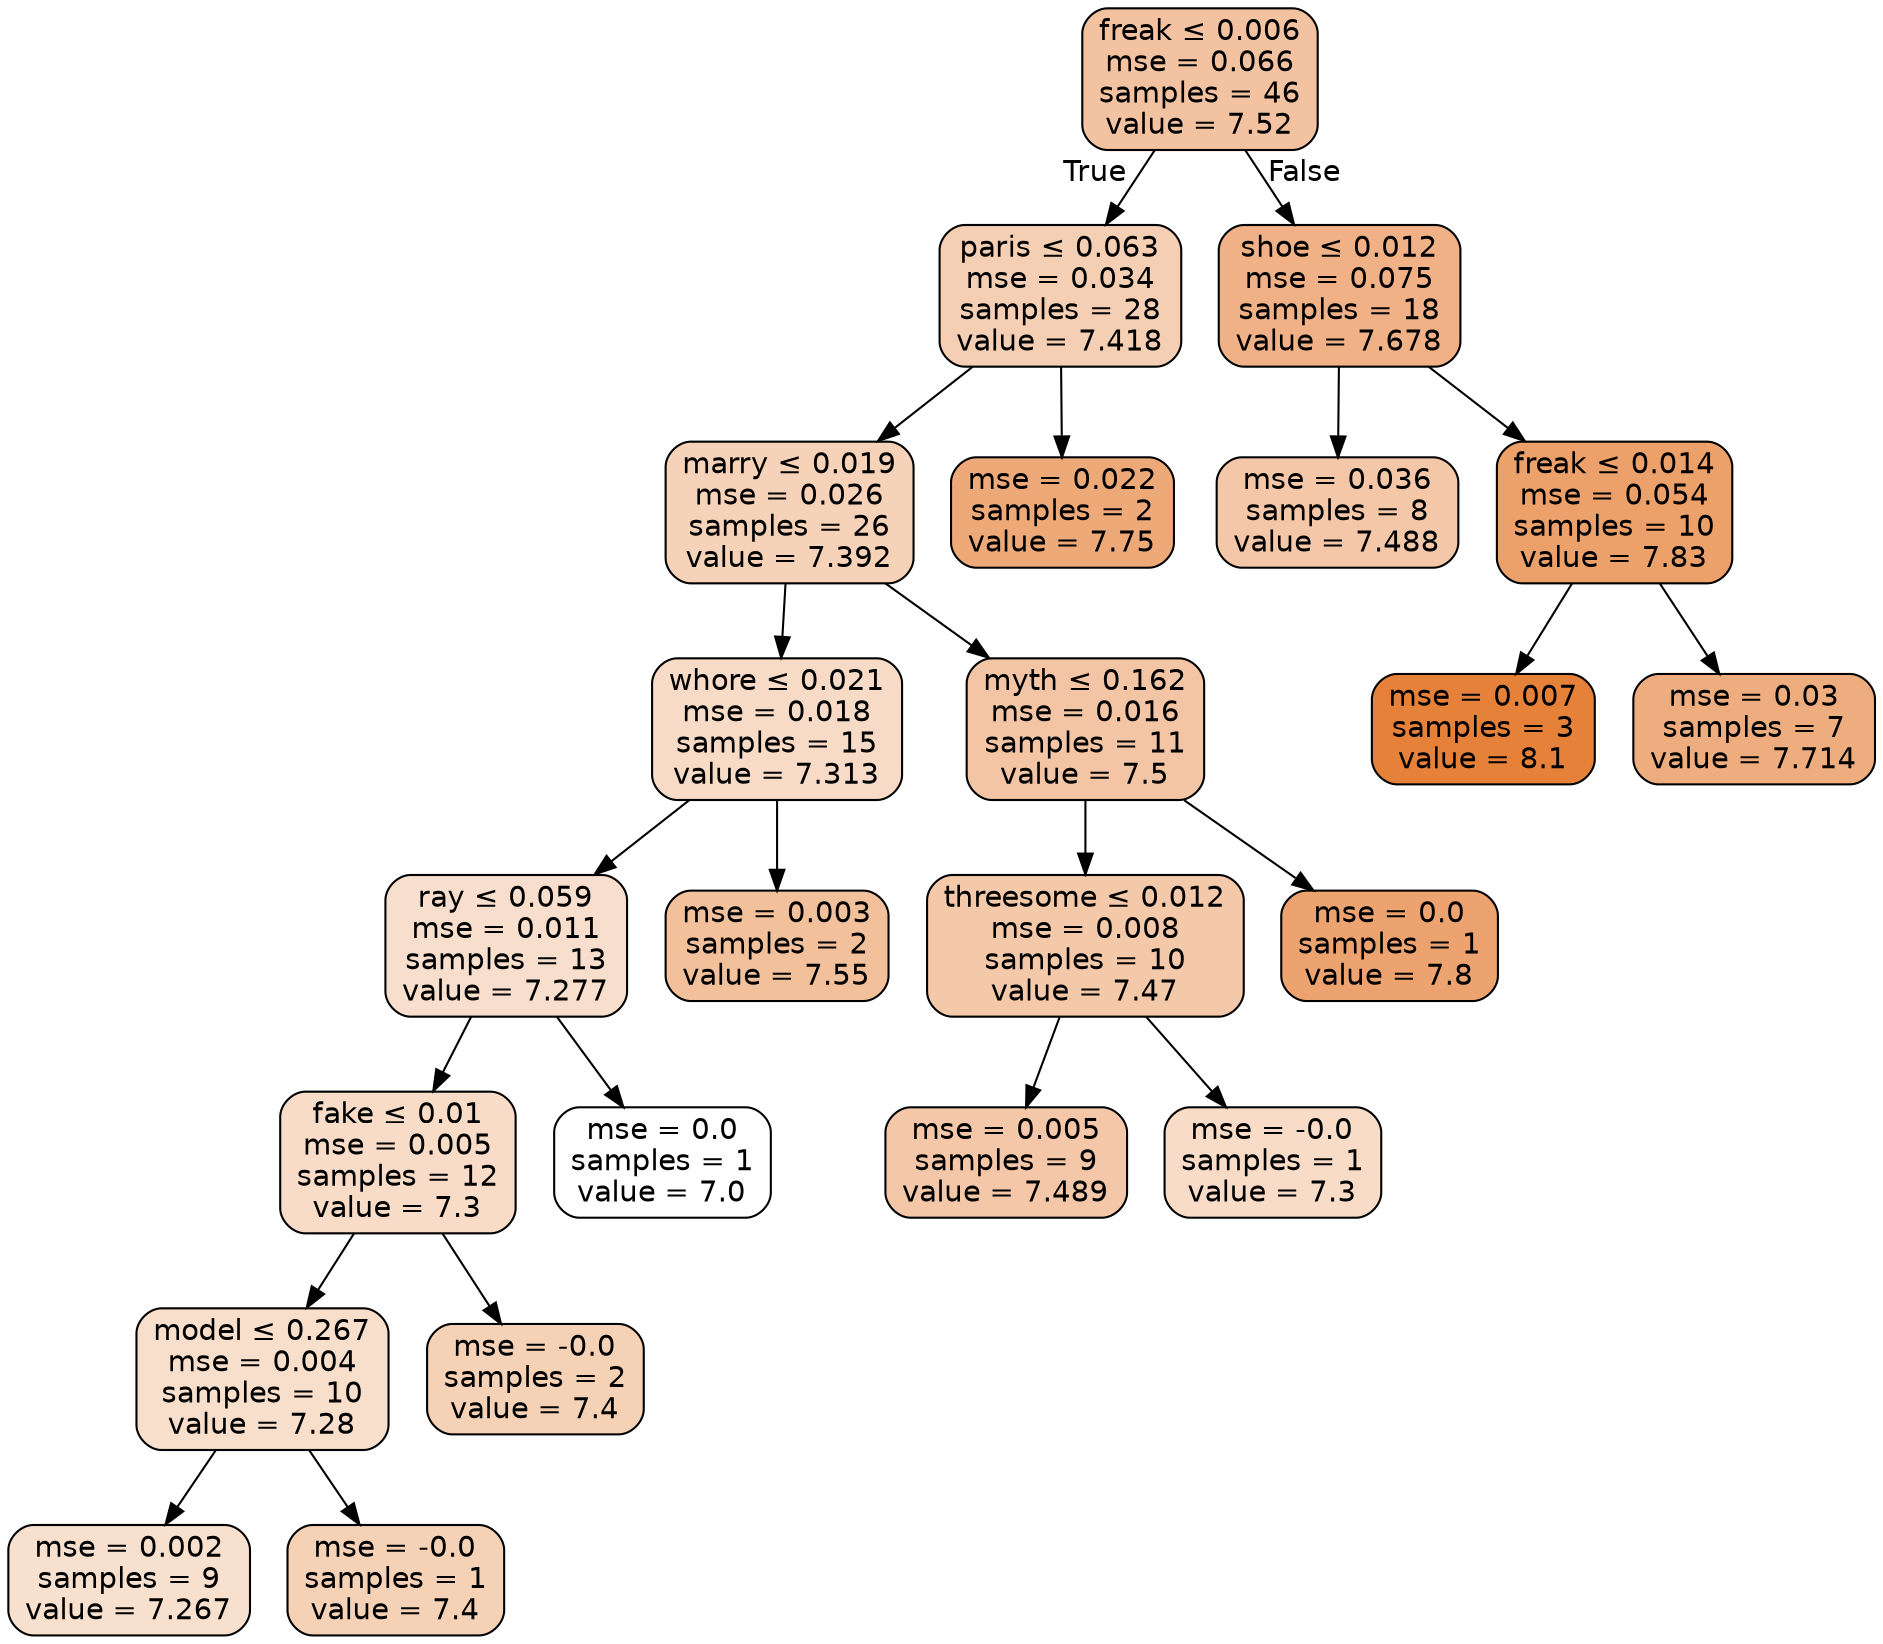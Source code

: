 digraph Tree {
node [shape=box, style="filled, rounded", color="black", fontname=helvetica] ;
edge [fontname=helvetica] ;
0 [label=<freak &le; 0.006<br/>mse = 0.066<br/>samples = 46<br/>value = 7.52>, fillcolor="#e5813978"] ;
1 [label=<paris &le; 0.063<br/>mse = 0.034<br/>samples = 28<br/>value = 7.418>, fillcolor="#e5813961"] ;
0 -> 1 [labeldistance=2.5, labelangle=45, headlabel="True"] ;
2 [label=<marry &le; 0.019<br/>mse = 0.026<br/>samples = 26<br/>value = 7.392>, fillcolor="#e581395b"] ;
1 -> 2 ;
3 [label=<whore &le; 0.021<br/>mse = 0.018<br/>samples = 15<br/>value = 7.313>, fillcolor="#e5813949"] ;
2 -> 3 ;
4 [label=<ray &le; 0.059<br/>mse = 0.011<br/>samples = 13<br/>value = 7.277>, fillcolor="#e5813940"] ;
3 -> 4 ;
5 [label=<fake &le; 0.01<br/>mse = 0.005<br/>samples = 12<br/>value = 7.3>, fillcolor="#e5813946"] ;
4 -> 5 ;
6 [label=<model &le; 0.267<br/>mse = 0.004<br/>samples = 10<br/>value = 7.28>, fillcolor="#e5813941"] ;
5 -> 6 ;
7 [label=<mse = 0.002<br/>samples = 9<br/>value = 7.267>, fillcolor="#e581393e"] ;
6 -> 7 ;
8 [label=<mse = -0.0<br/>samples = 1<br/>value = 7.4>, fillcolor="#e581395d"] ;
6 -> 8 ;
9 [label=<mse = -0.0<br/>samples = 2<br/>value = 7.4>, fillcolor="#e581395d"] ;
5 -> 9 ;
10 [label=<mse = 0.0<br/>samples = 1<br/>value = 7.0>, fillcolor="#e5813900"] ;
4 -> 10 ;
11 [label=<mse = 0.003<br/>samples = 2<br/>value = 7.55>, fillcolor="#e5813980"] ;
3 -> 11 ;
12 [label=<myth &le; 0.162<br/>mse = 0.016<br/>samples = 11<br/>value = 7.5>, fillcolor="#e5813974"] ;
2 -> 12 ;
13 [label=<threesome &le; 0.012<br/>mse = 0.008<br/>samples = 10<br/>value = 7.47>, fillcolor="#e581396d"] ;
12 -> 13 ;
14 [label=<mse = 0.005<br/>samples = 9<br/>value = 7.489>, fillcolor="#e5813971"] ;
13 -> 14 ;
15 [label=<mse = -0.0<br/>samples = 1<br/>value = 7.3>, fillcolor="#e5813946"] ;
13 -> 15 ;
16 [label=<mse = 0.0<br/>samples = 1<br/>value = 7.8>, fillcolor="#e58139b9"] ;
12 -> 16 ;
17 [label=<mse = 0.022<br/>samples = 2<br/>value = 7.75>, fillcolor="#e58139ae"] ;
1 -> 17 ;
18 [label=<shoe &le; 0.012<br/>mse = 0.075<br/>samples = 18<br/>value = 7.678>, fillcolor="#e581399d"] ;
0 -> 18 [labeldistance=2.5, labelangle=-45, headlabel="False"] ;
19 [label=<mse = 0.036<br/>samples = 8<br/>value = 7.488>, fillcolor="#e5813971"] ;
18 -> 19 ;
20 [label=<freak &le; 0.014<br/>mse = 0.054<br/>samples = 10<br/>value = 7.83>, fillcolor="#e58139c0"] ;
18 -> 20 ;
21 [label=<mse = 0.007<br/>samples = 3<br/>value = 8.1>, fillcolor="#e58139ff"] ;
20 -> 21 ;
22 [label=<mse = 0.03<br/>samples = 7<br/>value = 7.714>, fillcolor="#e58139a6"] ;
20 -> 22 ;
}
